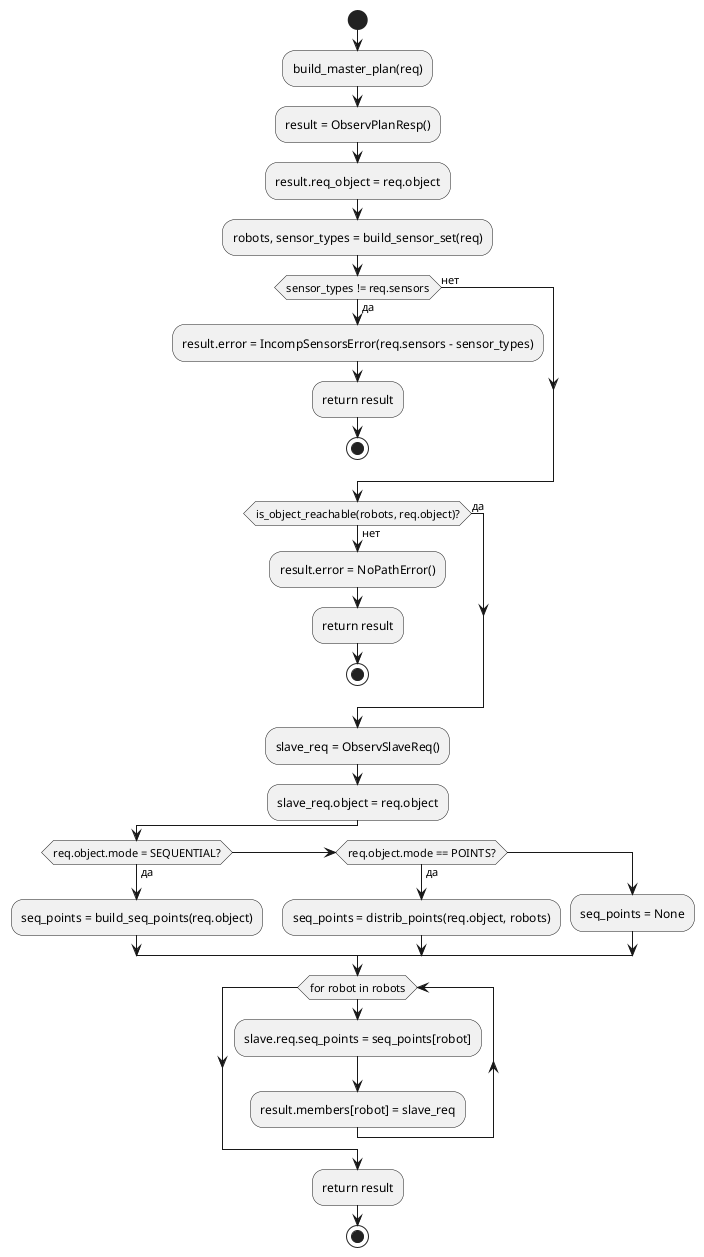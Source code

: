 @startuml
skinparam monochrome true

|СУСТЗ|
start
:build_master_plan(req);
:result = ObservPlanResp();
:result.req_object = req.object;
:robots, sensor_types = build_sensor_set(req);
if (sensor_types != req.sensors) then (да)
:result.error = IncompSensorsError(req.sensors - sensor_types);
:return result;
stop
else (нет)
endif
if (is_object_reachable(robots, req.object)?) then (нет)
:result.error = NoPathError();
:return result;
stop
else (да)
endif
:slave_req = ObservSlaveReq();
:slave_req.object = req.object;
if (req.object.mode = SEQUENTIAL?) then (да)
:seq_points = build_seq_points(req.object);
elseif (req.object.mode == POINTS?) then (да)
:seq_points = distrib_points(req.object, robots);
else
:seq_points = None;
endif
while (for robot in robots)
:slave.req.seq_points = seq_points[robot];
:result.members[robot] = slave_req;
endwhile
:return result;
stop

@enduml